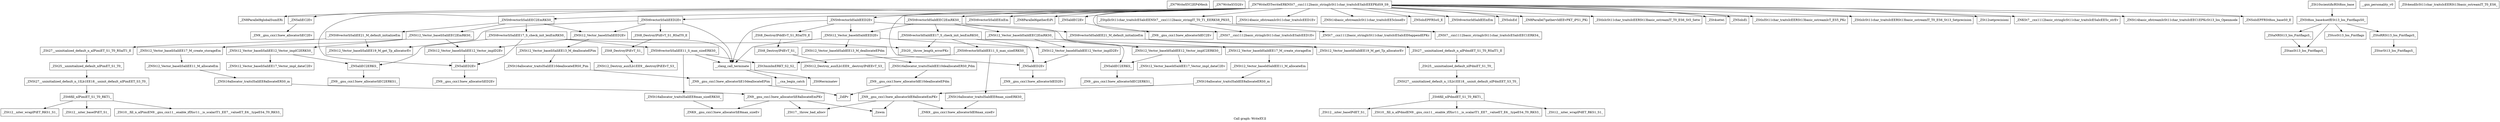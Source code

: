 digraph "Call graph: WriteXY.ll" {
	label="Call graph: WriteXY.ll";

	Node0x55da4da6aa50 [shape=record,label="{_ZN7WriteXYC2EP4Mesh}"];
	Node0x55da4dab7120 [shape=record,label="{_ZN7WriteXYD2Ev}"];
	Node0x55da4daa7e10 [shape=record,label="{_ZN7WriteXY5writeERKNSt7__cxx1112basic_stringIcSt11char_traitsIcESaIcEEEPKdS9_S9_}"];
	Node0x55da4daa7e10 -> Node0x55da4da9d9e0;
	Node0x55da4daa7e10 -> Node0x55da4da6a9e0;
	Node0x55da4daa7e10 -> Node0x55da4da6a000;
	Node0x55da4daa7e10 -> Node0x55da4da69f90;
	Node0x55da4daa7e10 -> Node0x55da4da69710;
	Node0x55da4daa7e10 -> Node0x55da4da6a200;
	Node0x55da4daa7e10 -> Node0x55da4dad1f80;
	Node0x55da4daa7e10 -> Node0x55da4da69ea0;
	Node0x55da4daa7e10 -> Node0x55da4da69e20;
	Node0x55da4daa7e10 -> Node0x55da4da776b0;
	Node0x55da4daa7e10 -> Node0x55da4da77250;
	Node0x55da4daa7e10 -> Node0x55da4da76ec0;
	Node0x55da4daa7e10 -> Node0x55da4da760c0;
	Node0x55da4daa7e10 -> Node0x55da4da767d0;
	Node0x55da4daa7e10 -> Node0x55da4da75950;
	Node0x55da4daa7e10 -> Node0x55da4da68d50;
	Node0x55da4daa7e10 -> Node0x55da4da746e0;
	Node0x55da4daa7e10 -> Node0x55da4da98890;
	Node0x55da4daa7e10 -> Node0x55da4da7bfc0;
	Node0x55da4daa7e10 -> Node0x55da4da6f490;
	Node0x55da4daa7e10 -> Node0x55da4da72680;
	Node0x55da4daa7e10 -> Node0x55da4da7e590;
	Node0x55da4daa7e10 -> Node0x55da4da840b0;
	Node0x55da4daa7e10 -> Node0x55da4da67a90;
	Node0x55da4daa7e10 -> Node0x55da4da88420;
	Node0x55da4daa7e10 -> Node0x55da4da7f630;
	Node0x55da4daa7e10 -> Node0x55da4dad2220;
	Node0x55da4daa7e10 -> Node0x55da4da96c30;
	Node0x55da4da6a000 [shape=record,label="{_ZNSt6vectorIiSaIiEEC2EmRKS0_}"];
	Node0x55da4da6a000 -> Node0x55da4da78600;
	Node0x55da4da6a000 -> Node0x55da4da78cb0;
	Node0x55da4da6a000 -> Node0x55da4da79670;
	Node0x55da4da6a000 -> Node0x55da4da79c80;
	Node0x55da4da9d9e0 [shape=record,label="{_ZN8Parallel9globalSumERi}"];
	Node0x55da4da6a9e0 [shape=record,label="{_ZNSaIiEC2Ev}"];
	Node0x55da4da6a9e0 -> Node0x55da4da77ca0;
	Node0x55da4dae0d90 [shape=record,label="{_ZStaNRSt13_Ios_FmtflagsS_}"];
	Node0x55da4dae0d90 -> Node0x55da4dae0e10;
	Node0x55da4dae0d10 [shape=record,label="{_ZStcoSt13_Ios_Fmtflags}"];
	Node0x55da4da7b4b0 [shape=record,label="{__gxx_personality_v0}"];
	Node0x55da4da69f90 [shape=record,label="{_ZNSaIiED2Ev}"];
	Node0x55da4da69f90 -> Node0x55da4da7bde0;
	Node0x55da4da6a200 [shape=record,label="{_ZN8Parallel6gatherEiPi}"];
	Node0x55da4da69710 [shape=record,label="{_ZNSt6vectorIiSaIiEEixEm}"];
	Node0x55da4dad1f80 [shape=record,label="{_ZNSaIdEC2Ev}"];
	Node0x55da4dad1f80 -> Node0x55da4da7d1b0;
	Node0x55da4da69ea0 [shape=record,label="{_ZNSt6vectorIdSaIdEEC2EmRKS0_}"];
	Node0x55da4da69ea0 -> Node0x55da4da7e0e0;
	Node0x55da4da69ea0 -> Node0x55da4da7e8e0;
	Node0x55da4da69ea0 -> Node0x55da4da7f120;
	Node0x55da4da69ea0 -> Node0x55da4dae0720;
	Node0x55da4da69e20 [shape=record,label="{_ZNSaIdED2Ev}"];
	Node0x55da4da69e20 -> Node0x55da4dae07a0;
	Node0x55da4da98890 [shape=record,label="{_ZN8Parallel7gathervIdEEvPKT_iPS1_PKi}"];
	Node0x55da4da68d50 [shape=record,label="{_ZNSt6vectorIdSaIdEEixEm}"];
	Node0x55da4da88420 [shape=record,label="{_ZStplIcSt11char_traitsIcESaIcEENSt7__cxx1112basic_stringIT_T0_T1_EERKS8_PKS5_}"];
	Node0x55da4da88420 -> Node0x55da4dae0850;
	Node0x55da4da88420 -> Node0x55da4dae0900;
	Node0x55da4da88420 -> Node0x55da4da76ec0;
	Node0x55da4da7f630 [shape=record,label="{_ZNKSt7__cxx1112basic_stringIcSt11char_traitsIcESaIcEE5c_strEv}"];
	Node0x55da4dad2220 [shape=record,label="{_ZNSt14basic_ofstreamIcSt11char_traitsIcEEC1EPKcSt13_Ios_Openmode}"];
	Node0x55da4da840b0 [shape=record,label="{_ZStlsIcSt11char_traitsIcEERSt13basic_ostreamIT_T0_ES6_St13_Setprecision}"];
	Node0x55da4da96c30 [shape=record,label="{_ZNSolsEPFRSt8ios_baseS0_E}"];
	Node0x55da4da82d70 [shape=record,label="{_ZSt10scientificRSt8ios_base}"];
	Node0x55da4da82d70 -> Node0x55da4da83070;
	Node0x55da4da67a90 [shape=record,label="{_ZSt12setprecisioni}"];
	Node0x55da4da7e590 [shape=record,label="{_ZStlsISt11char_traitsIcEERSt13basic_ostreamIcT_ES5_PKc}"];
	Node0x55da4da75950 [shape=record,label="{_ZNSolsEPFRSoS_E}"];
	Node0x55da4da84ac0 [shape=record,label="{_ZSt4endlIcSt11char_traitsIcEERSt13basic_ostreamIT_T0_ES6_}"];
	Node0x55da4da7bfc0 [shape=record,label="{_ZStlsIcSt11char_traitsIcEERSt13basic_ostreamIT_T0_ES6_St5_Setw}"];
	Node0x55da4da6f490 [shape=record,label="{_ZSt4setwi}"];
	Node0x55da4da72680 [shape=record,label="{_ZNSolsEi}"];
	Node0x55da4da746e0 [shape=record,label="{_ZNSolsEd}"];
	Node0x55da4da767d0 [shape=record,label="{_ZNSt14basic_ofstreamIcSt11char_traitsIcEE5closeEv}"];
	Node0x55da4da760c0 [shape=record,label="{_ZNSt14basic_ofstreamIcSt11char_traitsIcEED1Ev}"];
	Node0x55da4da76ec0 [shape=record,label="{_ZNSt7__cxx1112basic_stringIcSt11char_traitsIcESaIcEED1Ev}"];
	Node0x55da4da77250 [shape=record,label="{_ZNSt6vectorIdSaIdEED2Ev}"];
	Node0x55da4da77250 -> Node0x55da4da87730;
	Node0x55da4da77250 -> Node0x55da4da87ec0;
	Node0x55da4da77250 -> Node0x55da4dae0720;
	Node0x55da4da77250 -> Node0x55da4dae0ae0;
	Node0x55da4da776b0 [shape=record,label="{_ZNSt6vectorIiSaIiEED2Ev}"];
	Node0x55da4da776b0 -> Node0x55da4dae0b60;
	Node0x55da4da776b0 -> Node0x55da4dae0be0;
	Node0x55da4da776b0 -> Node0x55da4da79c80;
	Node0x55da4da776b0 -> Node0x55da4dae0ae0;
	Node0x55da4da83070 [shape=record,label="{_ZNSt8ios_base4setfESt13_Ios_FmtflagsS0_}"];
	Node0x55da4da83070 -> Node0x55da4dae0d10;
	Node0x55da4da83070 -> Node0x55da4dae0d90;
	Node0x55da4da83070 -> Node0x55da4dae0e10;
	Node0x55da4da83070 -> Node0x55da4dae0f40;
	Node0x55da4da7f120 [shape=record,label="{_ZNSt6vectorIdSaIdEE21_M_default_initializeEm}"];
	Node0x55da4da7f120 -> Node0x55da4da87730;
	Node0x55da4da7f120 -> Node0x55da4da8e8a0;
	Node0x55da4dae0720 [shape=record,label="{_ZNSt12_Vector_baseIdSaIdEED2Ev}"];
	Node0x55da4dae0720 -> Node0x55da4da8f460;
	Node0x55da4dae0720 -> Node0x55da4da8dc00;
	Node0x55da4dae0720 -> Node0x55da4dae0ae0;
	Node0x55da4dae0f40 [shape=record,label="{_ZStoRRSt13_Ios_FmtflagsS_}"];
	Node0x55da4dae0f40 -> Node0x55da4dae0fc0;
	Node0x55da4dae0e10 [shape=record,label="{_ZStanSt13_Ios_FmtflagsS_}"];
	Node0x55da4dae0fc0 [shape=record,label="{_ZStorSt13_Ios_FmtflagsS_}"];
	Node0x55da4dae0850 [shape=record,label="{_ZNSt7__cxx1112basic_stringIcSt11char_traitsIcESaIcEEC1ERKS4_}"];
	Node0x55da4dae0900 [shape=record,label="{_ZNSt7__cxx1112basic_stringIcSt11char_traitsIcESaIcEE6appendEPKc}"];
	Node0x55da4da77ca0 [shape=record,label="{_ZN9__gnu_cxx13new_allocatorIiEC2Ev}"];
	Node0x55da4da7bde0 [shape=record,label="{_ZN9__gnu_cxx13new_allocatorIiED2Ev}"];
	Node0x55da4da78600 [shape=record,label="{_ZNSt6vectorIiSaIiEE17_S_check_init_lenEmRKS0_}"];
	Node0x55da4da78600 -> Node0x55da4dae10d0;
	Node0x55da4da78600 -> Node0x55da4dae1180;
	Node0x55da4da78600 -> Node0x55da4da69f90;
	Node0x55da4da78600 -> Node0x55da4dae12b0;
	Node0x55da4da78cb0 [shape=record,label="{_ZNSt12_Vector_baseIiSaIiEEC2EmRKS0_}"];
	Node0x55da4da78cb0 -> Node0x55da4dae1330;
	Node0x55da4da78cb0 -> Node0x55da4dae13b0;
	Node0x55da4da78cb0 -> Node0x55da4dae1430;
	Node0x55da4da79670 [shape=record,label="{_ZNSt6vectorIiSaIiEE21_M_default_initializeEm}"];
	Node0x55da4da79670 -> Node0x55da4dae0b60;
	Node0x55da4da79670 -> Node0x55da4dae1560;
	Node0x55da4da79c80 [shape=record,label="{_ZNSt12_Vector_baseIiSaIiEED2Ev}"];
	Node0x55da4da79c80 -> Node0x55da4dae15e0;
	Node0x55da4da79c80 -> Node0x55da4dae1430;
	Node0x55da4da79c80 -> Node0x55da4dae0ae0;
	Node0x55da4dae1180 [shape=record,label="{_ZNSt6vectorIiSaIiEE11_S_max_sizeERKS0_}"];
	Node0x55da4dae1180 -> Node0x55da4dae1710;
	Node0x55da4dae1180 -> Node0x55da4dae1790;
	Node0x55da4dae1180 -> Node0x55da4dae0ae0;
	Node0x55da4dae10d0 [shape=record,label="{_ZNSaIiEC2ERKS_}"];
	Node0x55da4dae10d0 -> Node0x55da4dae18c0;
	Node0x55da4dae12b0 [shape=record,label="{_ZSt20__throw_length_errorPKc}"];
	Node0x55da4dae1710 [shape=record,label="{_ZNSt16allocator_traitsISaIiEE8max_sizeERKS0_}"];
	Node0x55da4dae1710 -> Node0x55da4dae1970;
	Node0x55da4dae1790 [shape=record,label="{_ZSt3minImERKT_S2_S2_}"];
	Node0x55da4dae0ae0 [shape=record,label="{__clang_call_terminate}"];
	Node0x55da4dae0ae0 -> Node0x55da4dae1a20;
	Node0x55da4dae0ae0 -> Node0x55da4dae1ad0;
	Node0x55da4dae1a20 [shape=record,label="{__cxa_begin_catch}"];
	Node0x55da4dae1ad0 [shape=record,label="{_ZSt9terminatev}"];
	Node0x55da4dae1970 [shape=record,label="{_ZNK9__gnu_cxx13new_allocatorIiE8max_sizeEv}"];
	Node0x55da4dae18c0 [shape=record,label="{_ZN9__gnu_cxx13new_allocatorIiEC2ERKS1_}"];
	Node0x55da4dae1330 [shape=record,label="{_ZNSt12_Vector_baseIiSaIiEE12_Vector_implC2ERKS0_}"];
	Node0x55da4dae1330 -> Node0x55da4dae10d0;
	Node0x55da4dae1330 -> Node0x55da4dae1bb0;
	Node0x55da4dae13b0 [shape=record,label="{_ZNSt12_Vector_baseIiSaIiEE17_M_create_storageEm}"];
	Node0x55da4dae13b0 -> Node0x55da4dae1c30;
	Node0x55da4dae1430 [shape=record,label="{_ZNSt12_Vector_baseIiSaIiEE12_Vector_implD2Ev}"];
	Node0x55da4dae1430 -> Node0x55da4da69f90;
	Node0x55da4dae1bb0 [shape=record,label="{_ZNSt12_Vector_baseIiSaIiEE17_Vector_impl_dataC2Ev}"];
	Node0x55da4dae1c30 [shape=record,label="{_ZNSt12_Vector_baseIiSaIiEE11_M_allocateEm}"];
	Node0x55da4dae1c30 -> Node0x55da4dae1ce0;
	Node0x55da4dae1ce0 [shape=record,label="{_ZNSt16allocator_traitsISaIiEE8allocateERS0_m}"];
	Node0x55da4dae1ce0 -> Node0x55da4da88ac0;
	Node0x55da4da88ac0 [shape=record,label="{_ZN9__gnu_cxx13new_allocatorIiE8allocateEmPKv}"];
	Node0x55da4da88ac0 -> Node0x55da4dae1970;
	Node0x55da4da88ac0 -> Node0x55da4da896c0;
	Node0x55da4da88ac0 -> Node0x55da4da8b4e0;
	Node0x55da4da896c0 [shape=record,label="{_ZSt17__throw_bad_allocv}"];
	Node0x55da4da8b4e0 [shape=record,label="{_Znwm}"];
	Node0x55da4dae1560 [shape=record,label="{_ZSt27__uninitialized_default_n_aIPimiET_S1_T0_RSaIT1_E}"];
	Node0x55da4dae1560 -> Node0x55da4dae3290;
	Node0x55da4dae0b60 [shape=record,label="{_ZNSt12_Vector_baseIiSaIiEE19_M_get_Tp_allocatorEv}"];
	Node0x55da4dae3290 [shape=record,label="{_ZSt25__uninitialized_default_nIPimET_S1_T0_}"];
	Node0x55da4dae3290 -> Node0x55da4dae3340;
	Node0x55da4dae3340 [shape=record,label="{_ZNSt27__uninitialized_default_n_1ILb1EE18__uninit_default_nIPimEET_S3_T0_}"];
	Node0x55da4dae3340 -> Node0x55da4dae33f0;
	Node0x55da4dae33f0 [shape=record,label="{_ZSt6fill_nIPimiET_S1_T0_RKT1_}"];
	Node0x55da4dae33f0 -> Node0x55da4dae34a0;
	Node0x55da4dae33f0 -> Node0x55da4dae3550;
	Node0x55da4dae33f0 -> Node0x55da4dae35d0;
	Node0x55da4dae35d0 [shape=record,label="{_ZSt12__niter_wrapIPiET_RKS1_S1_}"];
	Node0x55da4dae3550 [shape=record,label="{_ZSt10__fill_n_aIPimiEN9__gnu_cxx11__enable_ifIXsr11__is_scalarIT1_EE7__valueET_E6__typeES4_T0_RKS3_}"];
	Node0x55da4dae34a0 [shape=record,label="{_ZSt12__niter_baseIPiET_S1_}"];
	Node0x55da4dae15e0 [shape=record,label="{_ZNSt12_Vector_baseIiSaIiEE13_M_deallocateEPim}"];
	Node0x55da4dae15e0 -> Node0x55da4dae3700;
	Node0x55da4dae3700 [shape=record,label="{_ZNSt16allocator_traitsISaIiEE10deallocateERS0_Pim}"];
	Node0x55da4dae3700 -> Node0x55da4dae3780;
	Node0x55da4dae3780 [shape=record,label="{_ZN9__gnu_cxx13new_allocatorIiE10deallocateEPim}"];
	Node0x55da4dae3780 -> Node0x55da4dae3830;
	Node0x55da4dae3830 [shape=record,label="{_ZdlPv}"];
	Node0x55da4dae0be0 [shape=record,label="{_ZSt8_DestroyIPiiEvT_S1_RSaIT0_E}"];
	Node0x55da4dae0be0 -> Node0x55da4dae3910;
	Node0x55da4dae3910 [shape=record,label="{_ZSt8_DestroyIPiEvT_S1_}"];
	Node0x55da4dae3910 -> Node0x55da4dae39c0;
	Node0x55da4dae39c0 [shape=record,label="{_ZNSt12_Destroy_auxILb1EE9__destroyIPiEEvT_S3_}"];
	Node0x55da4da7d1b0 [shape=record,label="{_ZN9__gnu_cxx13new_allocatorIdEC2Ev}"];
	Node0x55da4dae07a0 [shape=record,label="{_ZN9__gnu_cxx13new_allocatorIdED2Ev}"];
	Node0x55da4da7e0e0 [shape=record,label="{_ZNSt6vectorIdSaIdEE17_S_check_init_lenEmRKS0_}"];
	Node0x55da4da7e0e0 -> Node0x55da4dae3a70;
	Node0x55da4da7e0e0 -> Node0x55da4da8bba0;
	Node0x55da4da7e0e0 -> Node0x55da4da69e20;
	Node0x55da4da7e0e0 -> Node0x55da4dae12b0;
	Node0x55da4da7e8e0 [shape=record,label="{_ZNSt12_Vector_baseIdSaIdEEC2EmRKS0_}"];
	Node0x55da4da7e8e0 -> Node0x55da4da8c5c0;
	Node0x55da4da7e8e0 -> Node0x55da4da8cd40;
	Node0x55da4da7e8e0 -> Node0x55da4da8dc00;
	Node0x55da4da8bba0 [shape=record,label="{_ZNSt6vectorIdSaIdEE11_S_max_sizeERKS0_}"];
	Node0x55da4da8bba0 -> Node0x55da4da900f0;
	Node0x55da4da8bba0 -> Node0x55da4dae1790;
	Node0x55da4dae3a70 [shape=record,label="{_ZNSaIdEC2ERKS_}"];
	Node0x55da4dae3a70 -> Node0x55da4da91020;
	Node0x55da4da900f0 [shape=record,label="{_ZNSt16allocator_traitsISaIdEE8max_sizeERKS0_}"];
	Node0x55da4da900f0 -> Node0x55da4da91b20;
	Node0x55da4da91b20 [shape=record,label="{_ZNK9__gnu_cxx13new_allocatorIdE8max_sizeEv}"];
	Node0x55da4da91020 [shape=record,label="{_ZN9__gnu_cxx13new_allocatorIdEC2ERKS1_}"];
	Node0x55da4da8c5c0 [shape=record,label="{_ZNSt12_Vector_baseIdSaIdEE12_Vector_implC2ERKS0_}"];
	Node0x55da4da8c5c0 -> Node0x55da4dae3a70;
	Node0x55da4da8c5c0 -> Node0x55da4da92de0;
	Node0x55da4da8cd40 [shape=record,label="{_ZNSt12_Vector_baseIdSaIdEE17_M_create_storageEm}"];
	Node0x55da4da8cd40 -> Node0x55da4da941c0;
	Node0x55da4da8dc00 [shape=record,label="{_ZNSt12_Vector_baseIdSaIdEE12_Vector_implD2Ev}"];
	Node0x55da4da8dc00 -> Node0x55da4da69e20;
	Node0x55da4da92de0 [shape=record,label="{_ZNSt12_Vector_baseIdSaIdEE17_Vector_impl_dataC2Ev}"];
	Node0x55da4da941c0 [shape=record,label="{_ZNSt12_Vector_baseIdSaIdEE11_M_allocateEm}"];
	Node0x55da4da941c0 -> Node0x55da4da7df90;
	Node0x55da4da7df90 [shape=record,label="{_ZNSt16allocator_traitsISaIdEE8allocateERS0_m}"];
	Node0x55da4da7df90 -> Node0x55da4da94e80;
	Node0x55da4da94e80 [shape=record,label="{_ZN9__gnu_cxx13new_allocatorIdE8allocateEmPKv}"];
	Node0x55da4da94e80 -> Node0x55da4da91b20;
	Node0x55da4da94e80 -> Node0x55da4da896c0;
	Node0x55da4da94e80 -> Node0x55da4da8b4e0;
	Node0x55da4da8e8a0 [shape=record,label="{_ZSt27__uninitialized_default_n_aIPdmdET_S1_T0_RSaIT1_E}"];
	Node0x55da4da8e8a0 -> Node0x55da4da95ea0;
	Node0x55da4da87730 [shape=record,label="{_ZNSt12_Vector_baseIdSaIdEE19_M_get_Tp_allocatorEv}"];
	Node0x55da4da95ea0 [shape=record,label="{_ZSt25__uninitialized_default_nIPdmET_S1_T0_}"];
	Node0x55da4da95ea0 -> Node0x55da4da96d10;
	Node0x55da4da96d10 [shape=record,label="{_ZNSt27__uninitialized_default_n_1ILb1EE18__uninit_default_nIPdmEET_S3_T0_}"];
	Node0x55da4da96d10 -> Node0x55da4da97400;
	Node0x55da4da97400 [shape=record,label="{_ZSt6fill_nIPdmdET_S1_T0_RKT1_}"];
	Node0x55da4da97400 -> Node0x55da4da984c0;
	Node0x55da4da97400 -> Node0x55da4da997f0;
	Node0x55da4da97400 -> Node0x55da4da9bd20;
	Node0x55da4da9bd20 [shape=record,label="{_ZSt12__niter_wrapIPdET_RKS1_S1_}"];
	Node0x55da4da997f0 [shape=record,label="{_ZSt10__fill_n_aIPdmdEN9__gnu_cxx11__enable_ifIXsr11__is_scalarIT1_EE7__valueET_E6__typeES4_T0_RKS3_}"];
	Node0x55da4da984c0 [shape=record,label="{_ZSt12__niter_baseIPdET_S1_}"];
	Node0x55da4da8f460 [shape=record,label="{_ZNSt12_Vector_baseIdSaIdEE13_M_deallocateEPdm}"];
	Node0x55da4da8f460 -> Node0x55da4da9c6c0;
	Node0x55da4da9c6c0 [shape=record,label="{_ZNSt16allocator_traitsISaIdEE10deallocateERS0_Pdm}"];
	Node0x55da4da9c6c0 -> Node0x55da4da91a10;
	Node0x55da4da91a10 [shape=record,label="{_ZN9__gnu_cxx13new_allocatorIdE10deallocateEPdm}"];
	Node0x55da4da91a10 -> Node0x55da4dae3830;
	Node0x55da4da87ec0 [shape=record,label="{_ZSt8_DestroyIPddEvT_S1_RSaIT0_E}"];
	Node0x55da4da87ec0 -> Node0x55da4da9ecc0;
	Node0x55da4da9ecc0 [shape=record,label="{_ZSt8_DestroyIPdEvT_S1_}"];
	Node0x55da4da9ecc0 -> Node0x55da4da9f480;
	Node0x55da4da9f480 [shape=record,label="{_ZNSt12_Destroy_auxILb1EE9__destroyIPdEEvT_S3_}"];
}
